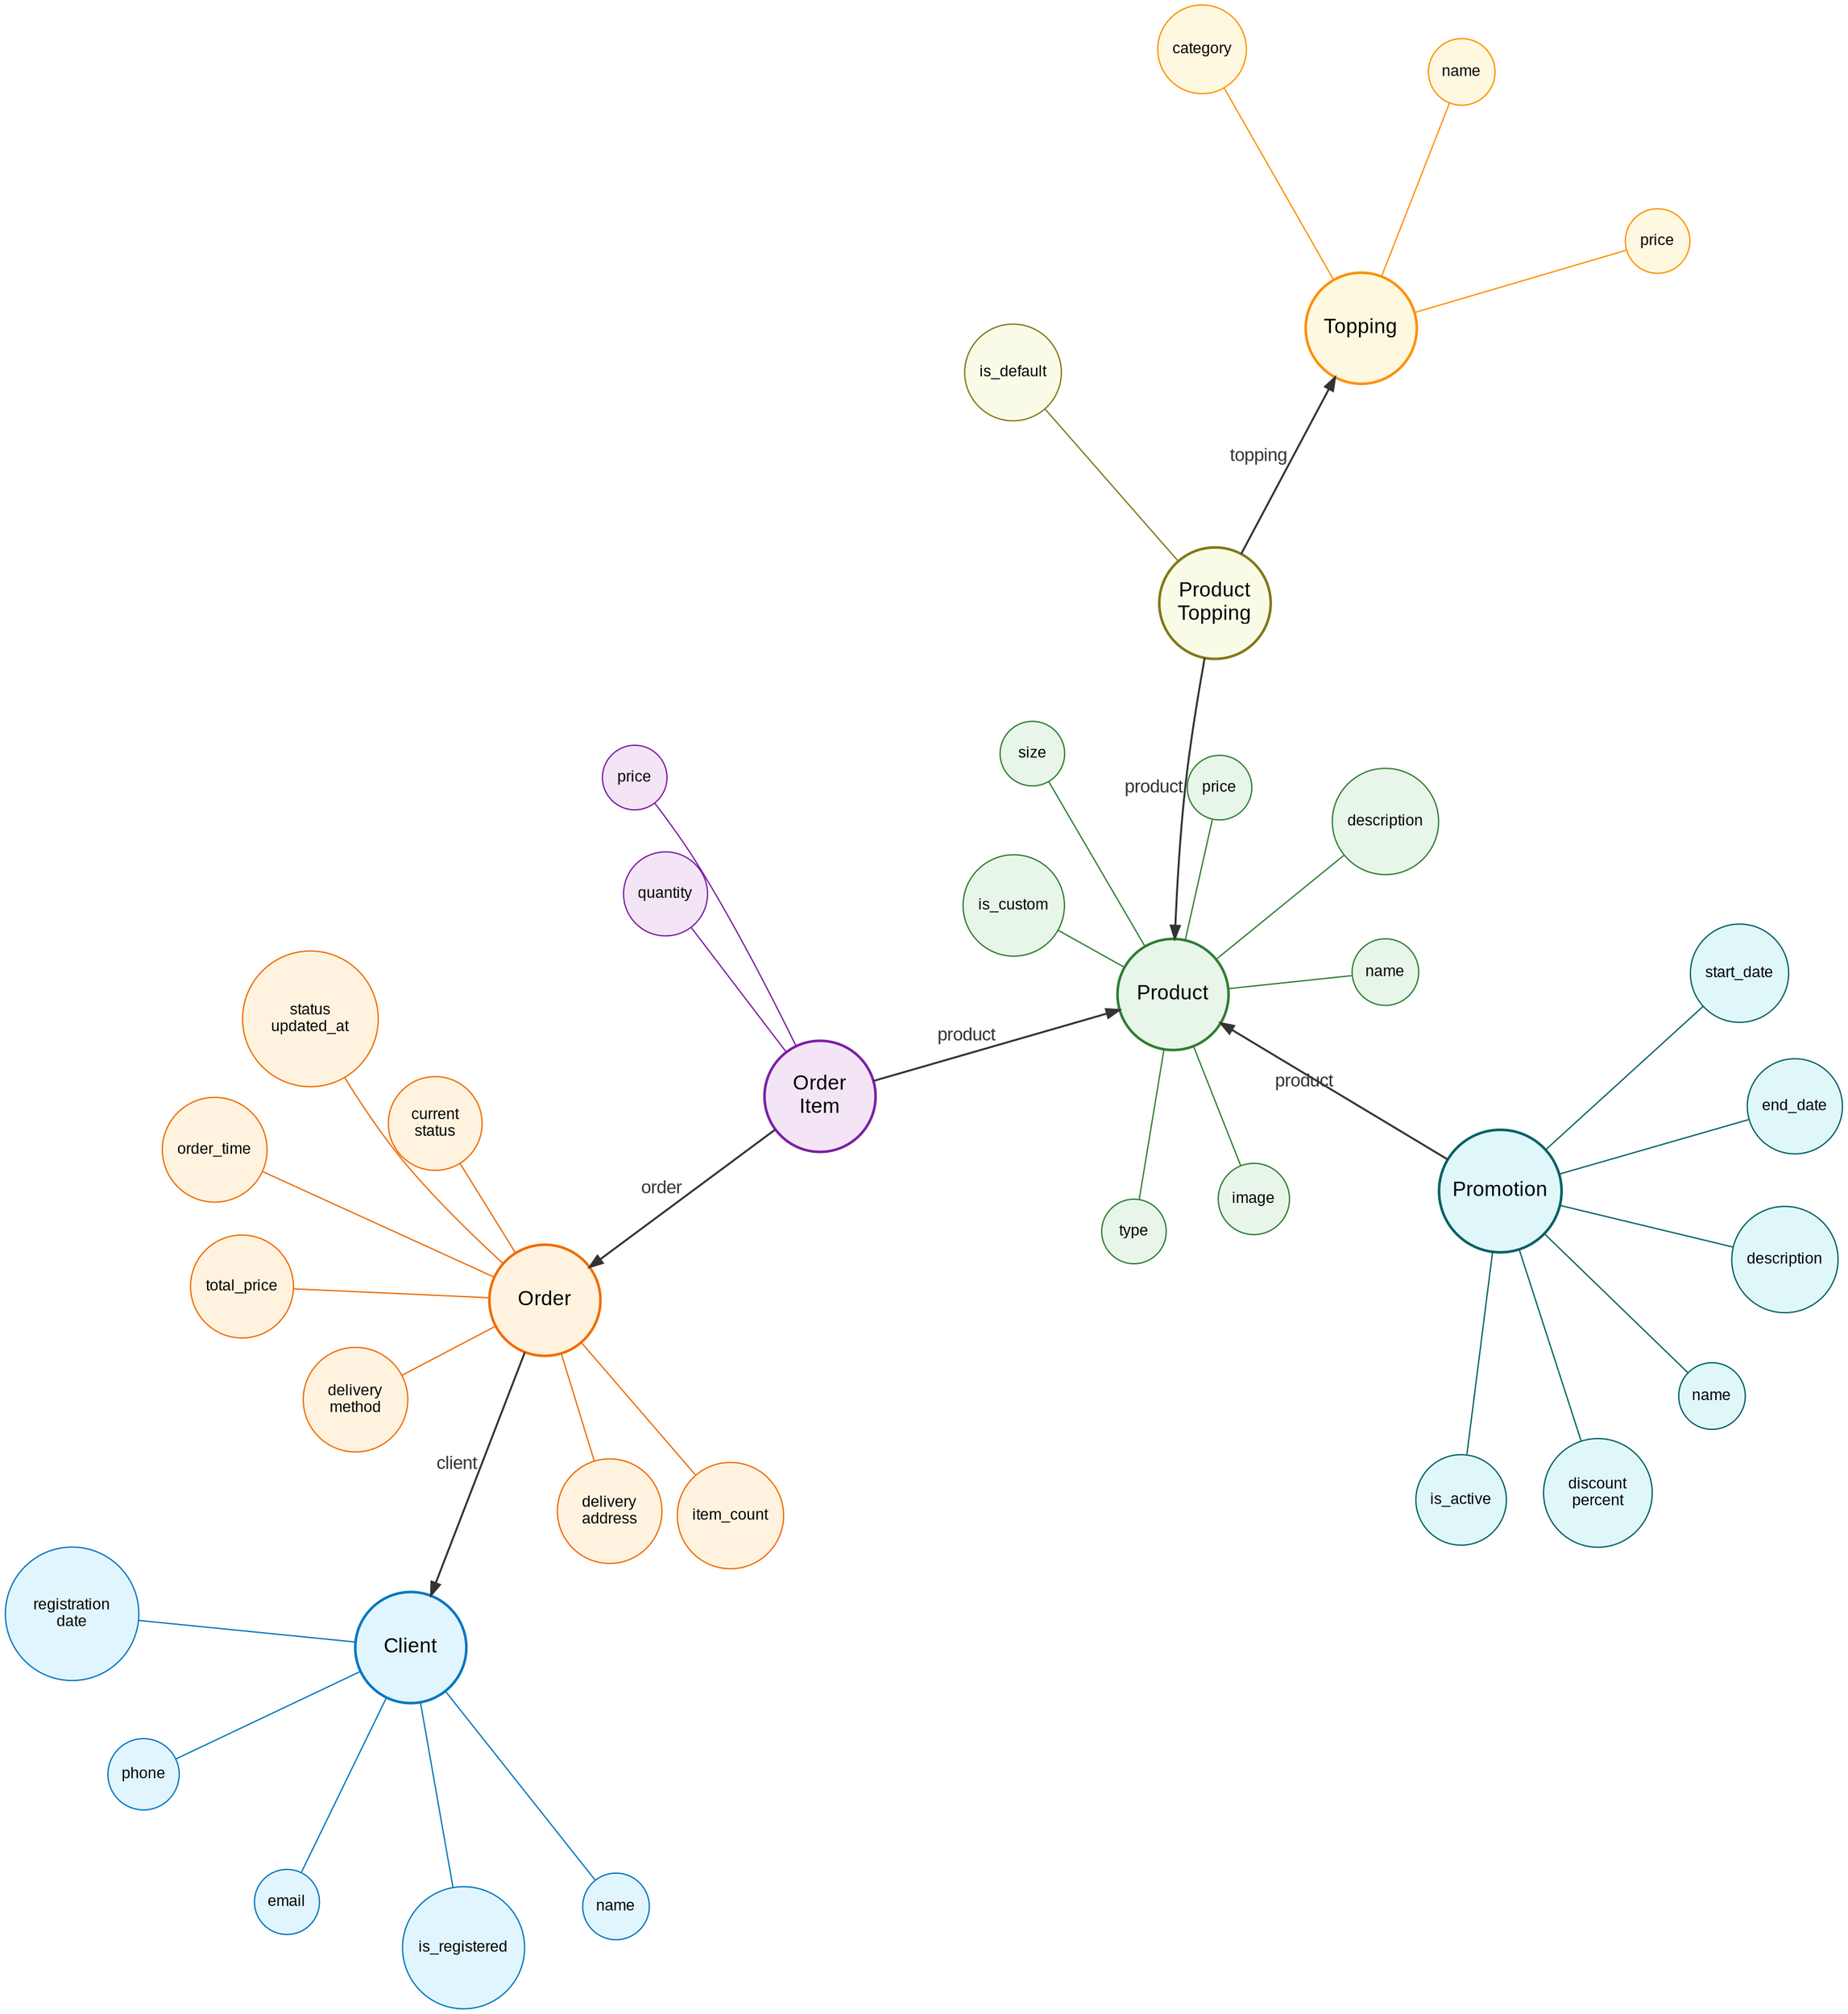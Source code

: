 digraph InfologicalDiagram {
    // Graph settings - using neato engine for force-directed layout
    layout=neato;
    overlap=false;
    splines=true;
    
    // Entity nodes (larger circles)
    Client [label="Client", shape=circle, style=filled, fillcolor="#e1f5fe", color="#0277bd", penwidth=2, fontname="Arial", fontsize=16, width=1.2, height=1.2];
    Product [label="Product", shape=circle, style=filled, fillcolor="#e8f5e9", color="#2e7d32", penwidth=2, fontname="Arial", fontsize=16, width=1.2, height=1.2];
    Order [label="Order", shape=circle, style=filled, fillcolor="#fff3e0", color="#ef6c00", penwidth=2, fontname="Arial", fontsize=16, width=1.2, height=1.2];
    OrderItem [label="Order\nItem", shape=circle, style=filled, fillcolor="#f3e5f5", color="#7b1fa2", penwidth=2, fontname="Arial", fontsize=16, width=1.2, height=1.2];
    Promotion [label="Promotion", shape=circle, style=filled, fillcolor="#e0f7fa", color="#006064", penwidth=2, fontname="Arial", fontsize=16, width=1.2, height=1.2];
    Topping [label="Topping", shape=circle, style=filled, fillcolor="#fff8e1", color="#ff8f00", penwidth=2, fontname="Arial", fontsize=16, width=1.2, height=1.2];
    ProductTopping [label="Product\nTopping", shape=circle, style=filled, fillcolor="#f9fbe7", color="#827717", penwidth=2, fontname="Arial", fontsize=16, width=1.2, height=1.2];
    
    // Client attributes
    Client_name [label="name", shape=circle, style=filled, fillcolor="#e1f5fe", color="#0277bd", fontname="Arial", fontsize=12, width=0.7, height=0.7];
    Client_phone [label="phone", shape=circle, style=filled, fillcolor="#e1f5fe", color="#0277bd", fontname="Arial", fontsize=12, width=0.7, height=0.7];
    Client_is_registered [label="is_registered", shape=circle, style=filled, fillcolor="#e1f5fe", color="#0277bd", fontname="Arial", fontsize=12, width=0.7, height=0.7];
    Client_email [label="email", shape=circle, style=filled, fillcolor="#e1f5fe", color="#0277bd", fontname="Arial", fontsize=12, width=0.7, height=0.7];
    Client_registration_date [label="registration\ndate", shape=circle, style=filled, fillcolor="#e1f5fe", color="#0277bd", fontname="Arial", fontsize=12, width=0.7, height=0.7];
    
    // Product attributes
    Product_name [label="name", shape=circle, style=filled, fillcolor="#e8f5e9", color="#2e7d32", fontname="Arial", fontsize=12, width=0.7, height=0.7];
    Product_description [label="description", shape=circle, style=filled, fillcolor="#e8f5e9", color="#2e7d32", fontname="Arial", fontsize=12, width=0.7, height=0.7];
    Product_price [label="price", shape=circle, style=filled, fillcolor="#e8f5e9", color="#2e7d32", fontname="Arial", fontsize=12, width=0.7, height=0.7];
    Product_type [label="type", shape=circle, style=filled, fillcolor="#e8f5e9", color="#2e7d32", fontname="Arial", fontsize=12, width=0.7, height=0.7];
    Product_image [label="image", shape=circle, style=filled, fillcolor="#e8f5e9", color="#2e7d32", fontname="Arial", fontsize=12, width=0.7, height=0.7];
    Product_size [label="size", shape=circle, style=filled, fillcolor="#e8f5e9", color="#2e7d32", fontname="Arial", fontsize=12, width=0.7, height=0.7];
    Product_is_custom [label="is_custom", shape=circle, style=filled, fillcolor="#e8f5e9", color="#2e7d32", fontname="Arial", fontsize=12, width=0.7, height=0.7];
    
    // Order attributes
    Order_time [label="order_time", shape=circle, style=filled, fillcolor="#fff3e0", color="#ef6c00", fontname="Arial", fontsize=12, width=0.7, height=0.7];
    Order_total_price [label="total_price", shape=circle, style=filled, fillcolor="#fff3e0", color="#ef6c00", fontname="Arial", fontsize=12, width=0.7, height=0.7];
    Order_delivery_method [label="delivery\nmethod", shape=circle, style=filled, fillcolor="#fff3e0", color="#ef6c00", fontname="Arial", fontsize=12, width=0.7, height=0.7];
    Order_delivery_address [label="delivery\naddress", shape=circle, style=filled, fillcolor="#fff3e0", color="#ef6c00", fontname="Arial", fontsize=12, width=0.7, height=0.7];
    Order_status [label="current\nstatus", shape=circle, style=filled, fillcolor="#fff3e0", color="#ef6c00", fontname="Arial", fontsize=12, width=0.7, height=0.7];
    Order_status_updated [label="status\nupdated_at", shape=circle, style=filled, fillcolor="#fff3e0", color="#ef6c00", fontname="Arial", fontsize=12, width=0.7, height=0.7];
    Order_item_count [label="item_count", shape=circle, style=filled, fillcolor="#fff3e0", color="#ef6c00", fontname="Arial", fontsize=12, width=0.7, height=0.7];
    
    // OrderItem attributes
    OrderItem_quantity [label="quantity", shape=circle, style=filled, fillcolor="#f3e5f5", color="#7b1fa2", fontname="Arial", fontsize=12, width=0.7, height=0.7];
    OrderItem_price [label="price", shape=circle, style=filled, fillcolor="#f3e5f5", color="#7b1fa2", fontname="Arial", fontsize=12, width=0.7, height=0.7];
    
    // Promotion attributes
    Promotion_name [label="name", shape=circle, style=filled, fillcolor="#e0f7fa", color="#006064", fontname="Arial", fontsize=12, width=0.7, height=0.7];
    Promotion_description [label="description", shape=circle, style=filled, fillcolor="#e0f7fa", color="#006064", fontname="Arial", fontsize=12, width=0.7, height=0.7];
    Promotion_start_date [label="start_date", shape=circle, style=filled, fillcolor="#e0f7fa", color="#006064", fontname="Arial", fontsize=12, width=0.7, height=0.7];
    Promotion_end_date [label="end_date", shape=circle, style=filled, fillcolor="#e0f7fa", color="#006064", fontname="Arial", fontsize=12, width=0.7, height=0.7];
    Promotion_discount [label="discount\npercent", shape=circle, style=filled, fillcolor="#e0f7fa", color="#006064", fontname="Arial", fontsize=12, width=0.7, height=0.7];
    Promotion_is_active [label="is_active", shape=circle, style=filled, fillcolor="#e0f7fa", color="#006064", fontname="Arial", fontsize=12, width=0.7, height=0.7];
    
    // Topping attributes
    Topping_name [label="name", shape=circle, style=filled, fillcolor="#fff8e1", color="#ff8f00", fontname="Arial", fontsize=12, width=0.7, height=0.7];
    Topping_price [label="price", shape=circle, style=filled, fillcolor="#fff8e1", color="#ff8f00", fontname="Arial", fontsize=12, width=0.7, height=0.7];
    Topping_category [label="category", shape=circle, style=filled, fillcolor="#fff8e1", color="#ff8f00", fontname="Arial", fontsize=12, width=0.7, height=0.7];
    
    // ProductTopping attributes
    ProductTopping_is_default [label="is_default", shape=circle, style=filled, fillcolor="#f9fbe7", color="#827717", fontname="Arial", fontsize=12, width=0.7, height=0.7];
    
    // Connect entities to their attributes (undirected)
    Client -> Client_name [dir=none, color="#0277bd"];
    Client -> Client_phone [dir=none, color="#0277bd"];
    Client -> Client_is_registered [dir=none, color="#0277bd"];
    Client -> Client_email [dir=none, color="#0277bd"];
    Client -> Client_registration_date [dir=none, color="#0277bd"];
    
    Product -> Product_name [dir=none, color="#2e7d32"];
    Product -> Product_description [dir=none, color="#2e7d32"];
    Product -> Product_price [dir=none, color="#2e7d32"];
    Product -> Product_type [dir=none, color="#2e7d32"];
    Product -> Product_image [dir=none, color="#2e7d32"];
    Product -> Product_size [dir=none, color="#2e7d32"];
    Product -> Product_is_custom [dir=none, color="#2e7d32"];
    
    Order -> Order_time [dir=none, color="#ef6c00"];
    Order -> Order_total_price [dir=none, color="#ef6c00"];
    Order -> Order_delivery_method [dir=none, color="#ef6c00"];
    Order -> Order_delivery_address [dir=none, color="#ef6c00"];
    Order -> Order_status [dir=none, color="#ef6c00"];
    Order -> Order_status_updated [dir=none, color="#ef6c00"];
    Order -> Order_item_count [dir=none, color="#ef6c00"];
    
    OrderItem -> OrderItem_quantity [dir=none, color="#7b1fa2"];
    OrderItem -> OrderItem_price [dir=none, color="#7b1fa2"];
    
    Promotion -> Promotion_name [dir=none, color="#006064"];
    Promotion -> Promotion_description [dir=none, color="#006064"];
    Promotion -> Promotion_start_date [dir=none, color="#006064"];
    Promotion -> Promotion_end_date [dir=none, color="#006064"];
    Promotion -> Promotion_discount [dir=none, color="#006064"];
    Promotion -> Promotion_is_active [dir=none, color="#006064"];
    
    Topping -> Topping_name [dir=none, color="#ff8f00"];
    Topping -> Topping_price [dir=none, color="#ff8f00"];
    Topping -> Topping_category [dir=none, color="#ff8f00"];
    
    ProductTopping -> ProductTopping_is_default [dir=none, color="#827717"];
    
    // Relationship edges between entities with directional arrows as specified
    Order -> Client [label="client", fontname="Arial", fontsize=14, fontcolor="#333333", color="#333333", penwidth=1.5];
    OrderItem -> Order [label="order", fontname="Arial", fontsize=14, fontcolor="#333333", color="#333333", penwidth=1.5];
    OrderItem -> Product [label="product", fontname="Arial", fontsize=14, fontcolor="#333333", color="#333333", penwidth=1.5];
    Promotion -> Product [label="product", fontname="Arial", fontsize=14, fontcolor="#333333", color="#333333", penwidth=1.5];
    ProductTopping -> Product [label="product", fontname="Arial", fontsize=14, fontcolor="#333333", color="#333333", penwidth=1.5];
    ProductTopping -> Topping [label="topping", fontname="Arial", fontsize=14, fontcolor="#333333", color="#333333", penwidth=1.5];
}